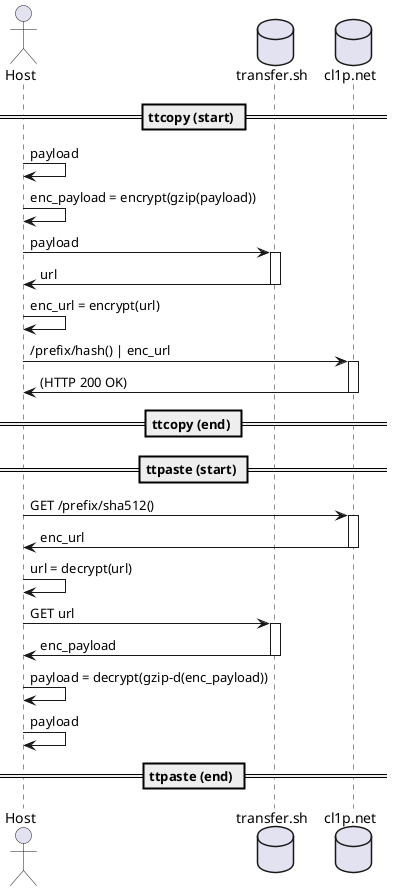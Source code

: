 @startuml
actor Host
database transfer.sh
database cl1p.net

== ttcopy (start) ==

    Host -> Host : payload
    Host -> Host : enc_payload = encrypt(gzip(payload))

    Host -> transfer.sh : payload
    activate transfer.sh
    transfer.sh -> Host : url
    deactivate transfer.sh

    Host -> Host : enc_url = encrypt(url)

    Host -> cl1p.net : /prefix/hash() | enc_url
    activate cl1p.net
    cl1p.net -> Host : (HTTP 200 OK)
    deactivate cl1p.net

== ttcopy (end) ==

== ttpaste (start) ==

    Host -> cl1p.net : GET /prefix/sha512()
    activate cl1p.net
    cl1p.net -> Host : enc_url
    deactivate cl1p.net

    Host -> Host : url = decrypt(url)

    Host -> transfer.sh : GET url
    activate transfer.sh
    transfer.sh -> Host : enc_payload
    deactivate transfer.sh

    Host -> Host : payload = decrypt(gzip-d(enc_payload))
    Host -> Host : payload

== ttpaste (end) ==

@enduml
